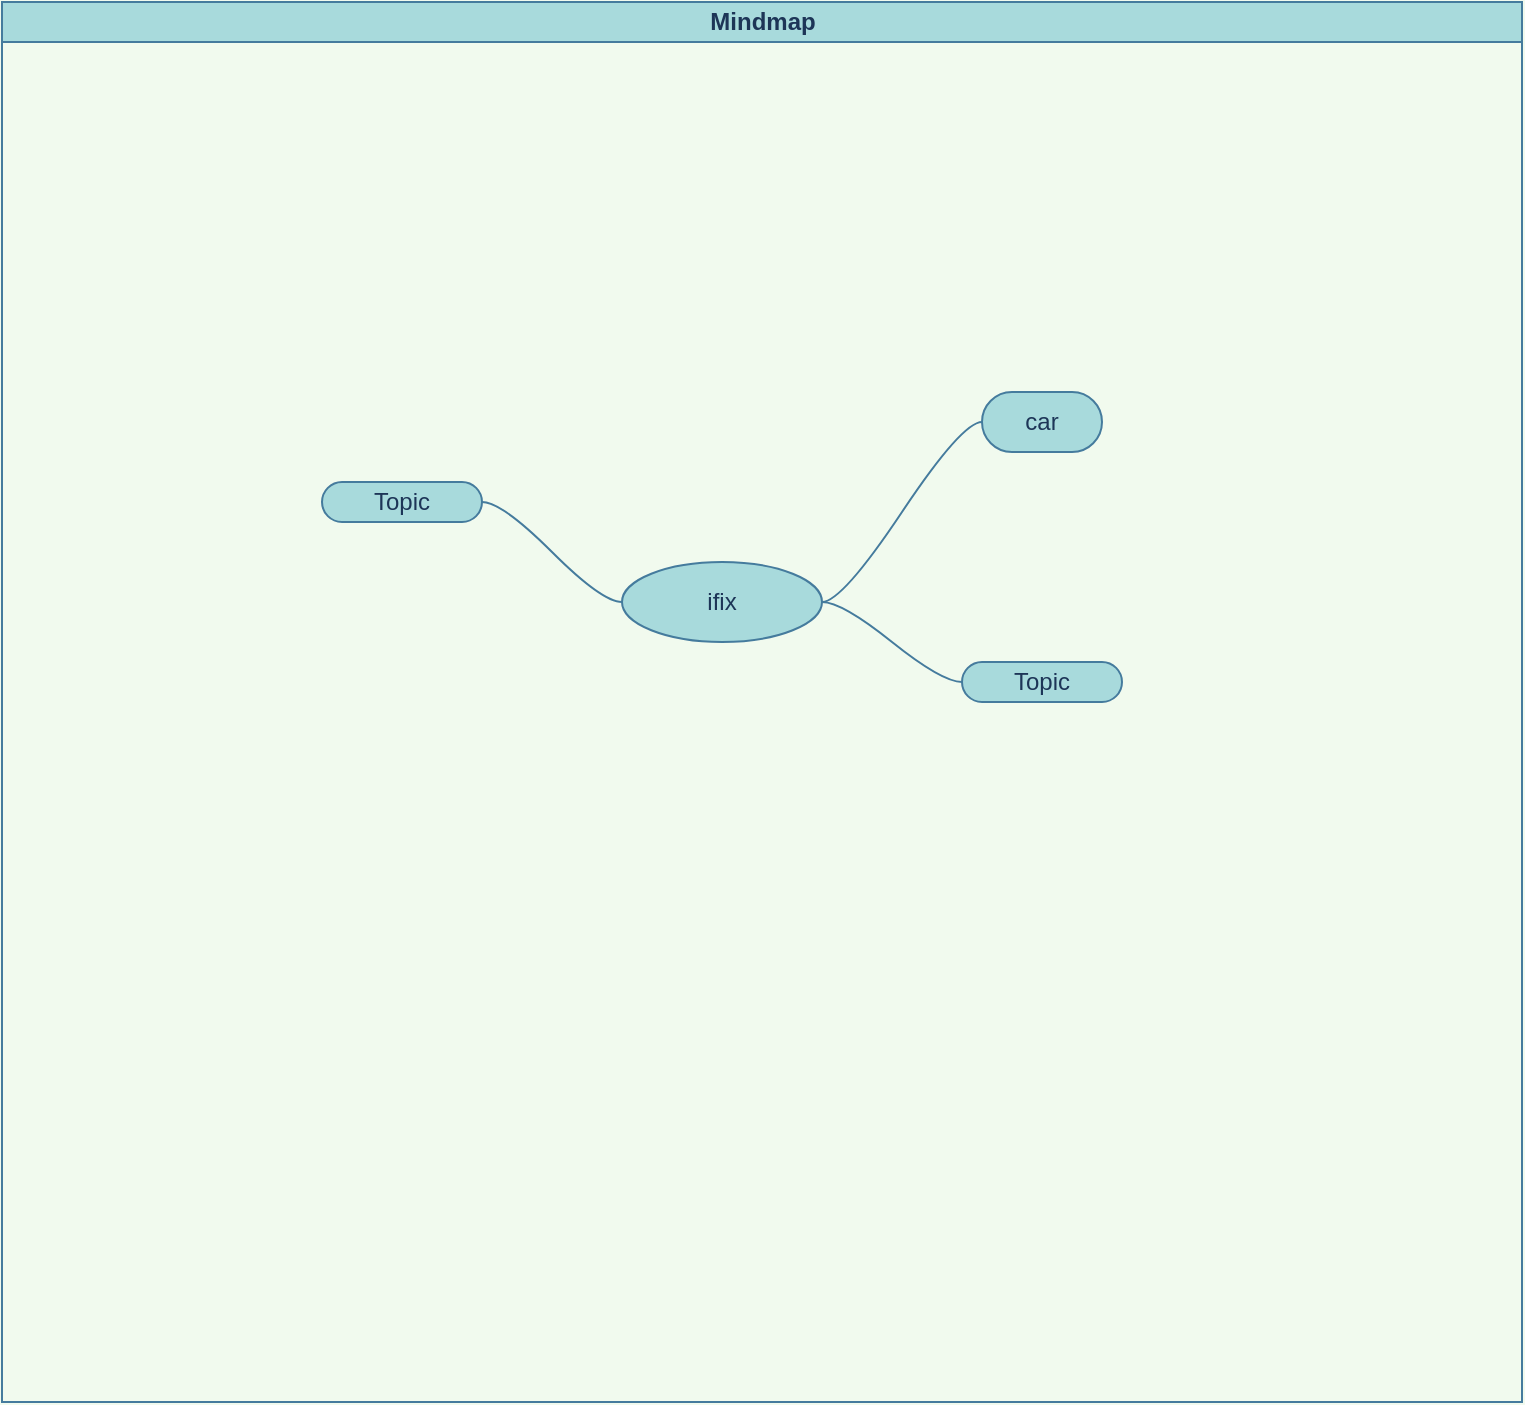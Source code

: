 <mxfile>
    <diagram id="SdIse4entKbPDeSZ775H" name="Page-1">
        <mxGraphModel dx="1148" dy="803" grid="1" gridSize="10" guides="1" tooltips="1" connect="1" arrows="1" fold="1" page="1" pageScale="1" pageWidth="850" pageHeight="1100" background="#F1FAEE" math="0" shadow="0">
            <root>
                <mxCell id="0"/>
                <mxCell id="1" parent="0"/>
                <mxCell id="2" value="Mindmap" style="swimlane;html=1;startSize=20;horizontal=1;containerType=tree;fillColor=#A8DADC;strokeColor=#457B9D;fontColor=#1D3557;" parent="1" vertex="1">
                    <mxGeometry x="30" y="70" width="760" height="700" as="geometry"/>
                </mxCell>
                <mxCell id="3" value="" style="edgeStyle=entityRelationEdgeStyle;startArrow=none;endArrow=none;segment=10;curved=1;fillColor=#A8DADC;strokeColor=#457B9D;labelBackgroundColor=#F1FAEE;fontColor=#1D3557;" parent="2" source="7" target="8" edge="1">
                    <mxGeometry relative="1" as="geometry"/>
                </mxCell>
                <mxCell id="5" value="" style="edgeStyle=entityRelationEdgeStyle;startArrow=none;endArrow=none;segment=10;curved=1;fillColor=#A8DADC;strokeColor=#457B9D;labelBackgroundColor=#F1FAEE;fontColor=#1D3557;" parent="2" source="7" target="10" edge="1">
                    <mxGeometry relative="1" as="geometry"/>
                </mxCell>
                <mxCell id="7" value="ifix" style="ellipse;whiteSpace=wrap;html=1;align=center;treeFolding=1;treeMoving=1;newEdgeStyle={&quot;edgeStyle&quot;:&quot;entityRelationEdgeStyle&quot;,&quot;startArrow&quot;:&quot;none&quot;,&quot;endArrow&quot;:&quot;none&quot;,&quot;segment&quot;:10,&quot;curved&quot;:1};fillColor=#A8DADC;strokeColor=#457B9D;fontColor=#1D3557;" parent="2" vertex="1">
                    <mxGeometry x="310" y="280" width="100" height="40" as="geometry"/>
                </mxCell>
                <mxCell id="8" value="car" style="whiteSpace=wrap;html=1;rounded=1;arcSize=50;align=center;verticalAlign=middle;strokeWidth=1;autosize=1;spacing=4;treeFolding=1;treeMoving=1;newEdgeStyle={&quot;edgeStyle&quot;:&quot;entityRelationEdgeStyle&quot;,&quot;startArrow&quot;:&quot;none&quot;,&quot;endArrow&quot;:&quot;none&quot;,&quot;segment&quot;:10,&quot;curved&quot;:1};fillColor=#A8DADC;strokeColor=#457B9D;fontColor=#1D3557;" parent="2" vertex="1">
                    <mxGeometry x="490" y="195" width="60" height="30" as="geometry"/>
                </mxCell>
                <mxCell id="10" value="Topic" style="whiteSpace=wrap;html=1;rounded=1;arcSize=50;align=center;verticalAlign=middle;strokeWidth=1;autosize=1;spacing=4;treeFolding=1;treeMoving=1;newEdgeStyle={&quot;edgeStyle&quot;:&quot;entityRelationEdgeStyle&quot;,&quot;startArrow&quot;:&quot;none&quot;,&quot;endArrow&quot;:&quot;none&quot;,&quot;segment&quot;:10,&quot;curved&quot;:1};fillColor=#A8DADC;strokeColor=#457B9D;fontColor=#1D3557;" parent="2" vertex="1">
                    <mxGeometry x="160" y="240" width="80" height="20" as="geometry"/>
                </mxCell>
                <mxCell id="18" value="" style="edgeStyle=entityRelationEdgeStyle;startArrow=none;endArrow=none;segment=10;curved=1;fillColor=#A8DADC;strokeColor=#457B9D;labelBackgroundColor=#F1FAEE;fontColor=#1D3557;" parent="2" source="7" target="19" edge="1">
                    <mxGeometry relative="1" as="geometry">
                        <mxPoint x="580" y="470" as="sourcePoint"/>
                    </mxGeometry>
                </mxCell>
                <mxCell id="19" value="Topic" style="whiteSpace=wrap;html=1;rounded=1;arcSize=50;align=center;verticalAlign=middle;strokeWidth=1;autosize=1;spacing=4;treeFolding=1;treeMoving=1;newEdgeStyle={&quot;edgeStyle&quot;:&quot;entityRelationEdgeStyle&quot;,&quot;startArrow&quot;:&quot;none&quot;,&quot;endArrow&quot;:&quot;none&quot;,&quot;segment&quot;:10,&quot;curved&quot;:1};fillColor=#A8DADC;strokeColor=#457B9D;fontColor=#1D3557;" parent="2" vertex="1">
                    <mxGeometry x="480" y="330" width="80" height="20" as="geometry"/>
                </mxCell>
            </root>
        </mxGraphModel>
    </diagram>
</mxfile>